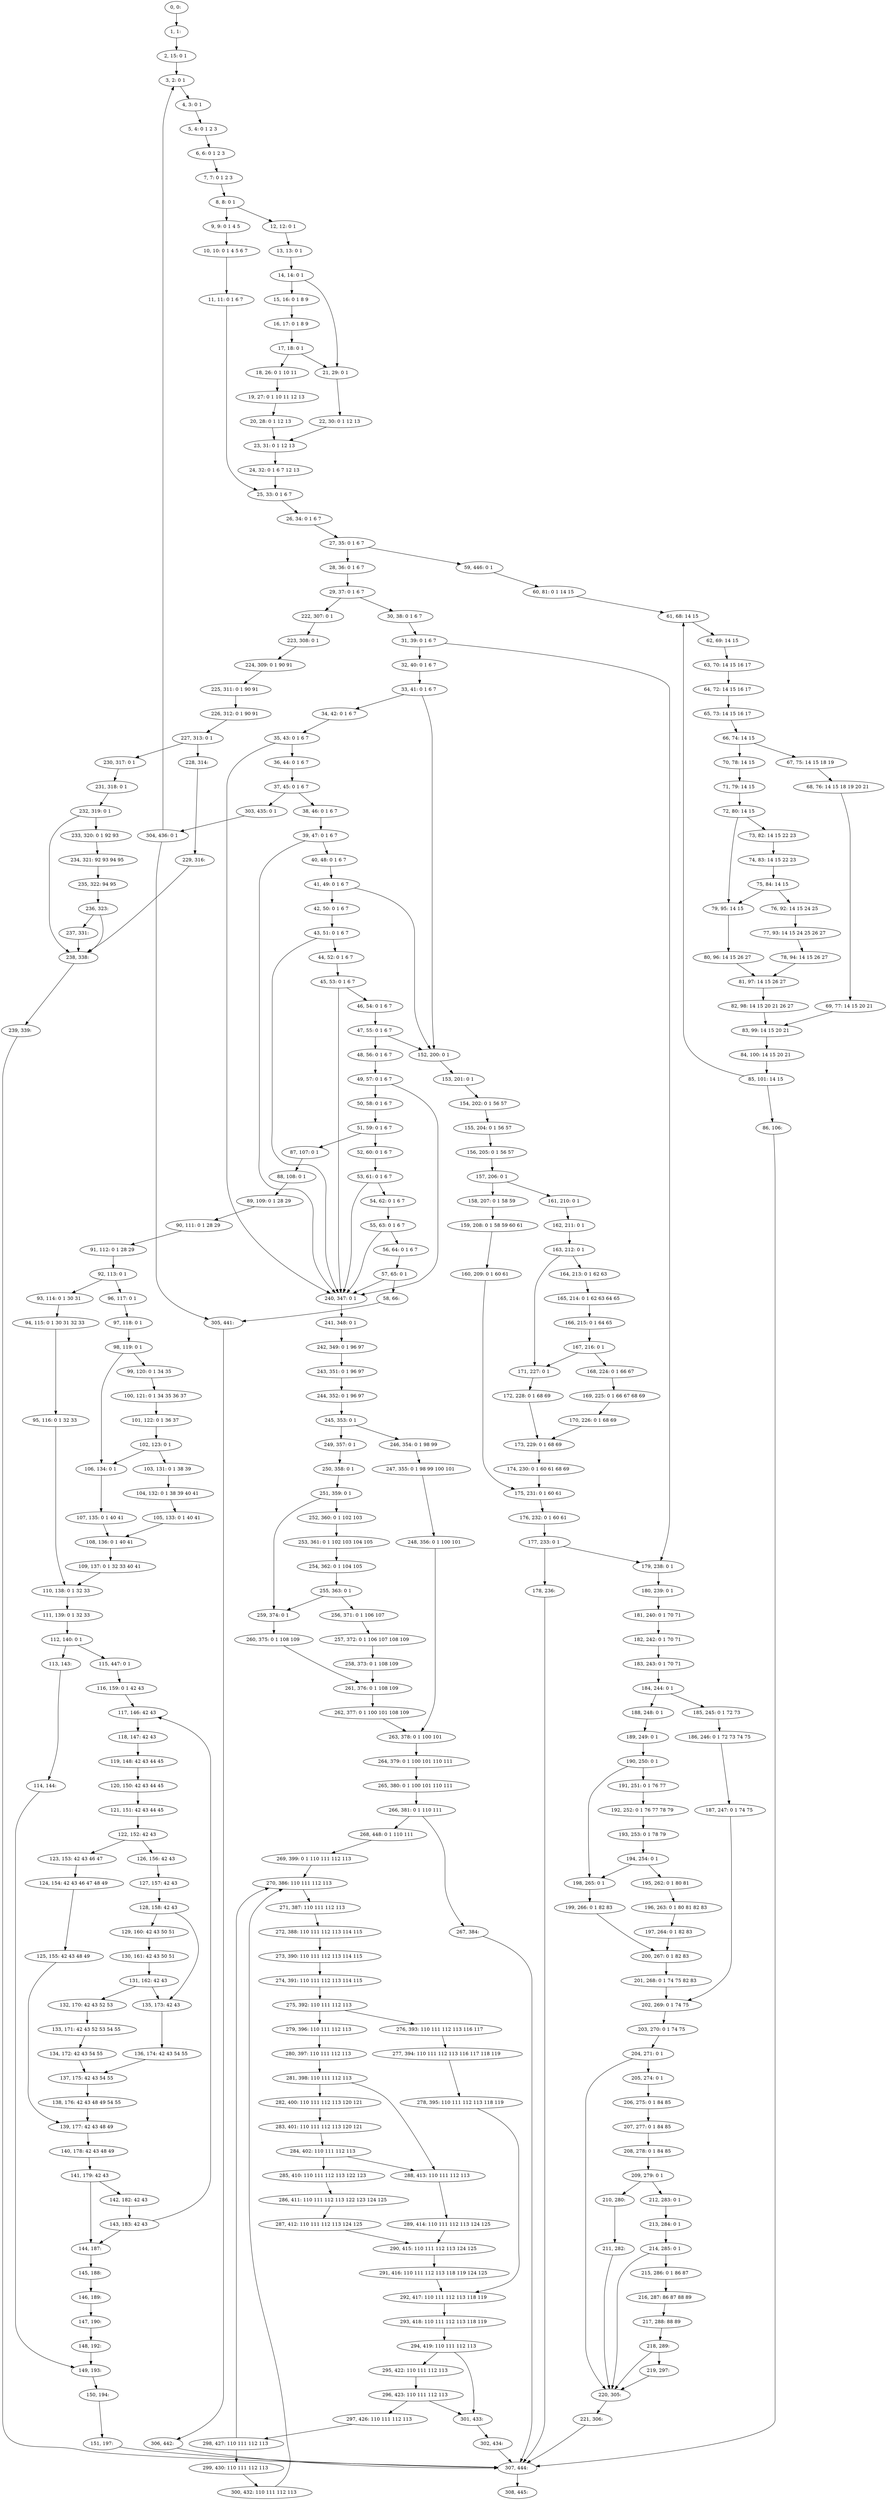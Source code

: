 digraph G {
0[label="0, 0: "];
1[label="1, 1: "];
2[label="2, 15: 0 1 "];
3[label="3, 2: 0 1 "];
4[label="4, 3: 0 1 "];
5[label="5, 4: 0 1 2 3 "];
6[label="6, 6: 0 1 2 3 "];
7[label="7, 7: 0 1 2 3 "];
8[label="8, 8: 0 1 "];
9[label="9, 9: 0 1 4 5 "];
10[label="10, 10: 0 1 4 5 6 7 "];
11[label="11, 11: 0 1 6 7 "];
12[label="12, 12: 0 1 "];
13[label="13, 13: 0 1 "];
14[label="14, 14: 0 1 "];
15[label="15, 16: 0 1 8 9 "];
16[label="16, 17: 0 1 8 9 "];
17[label="17, 18: 0 1 "];
18[label="18, 26: 0 1 10 11 "];
19[label="19, 27: 0 1 10 11 12 13 "];
20[label="20, 28: 0 1 12 13 "];
21[label="21, 29: 0 1 "];
22[label="22, 30: 0 1 12 13 "];
23[label="23, 31: 0 1 12 13 "];
24[label="24, 32: 0 1 6 7 12 13 "];
25[label="25, 33: 0 1 6 7 "];
26[label="26, 34: 0 1 6 7 "];
27[label="27, 35: 0 1 6 7 "];
28[label="28, 36: 0 1 6 7 "];
29[label="29, 37: 0 1 6 7 "];
30[label="30, 38: 0 1 6 7 "];
31[label="31, 39: 0 1 6 7 "];
32[label="32, 40: 0 1 6 7 "];
33[label="33, 41: 0 1 6 7 "];
34[label="34, 42: 0 1 6 7 "];
35[label="35, 43: 0 1 6 7 "];
36[label="36, 44: 0 1 6 7 "];
37[label="37, 45: 0 1 6 7 "];
38[label="38, 46: 0 1 6 7 "];
39[label="39, 47: 0 1 6 7 "];
40[label="40, 48: 0 1 6 7 "];
41[label="41, 49: 0 1 6 7 "];
42[label="42, 50: 0 1 6 7 "];
43[label="43, 51: 0 1 6 7 "];
44[label="44, 52: 0 1 6 7 "];
45[label="45, 53: 0 1 6 7 "];
46[label="46, 54: 0 1 6 7 "];
47[label="47, 55: 0 1 6 7 "];
48[label="48, 56: 0 1 6 7 "];
49[label="49, 57: 0 1 6 7 "];
50[label="50, 58: 0 1 6 7 "];
51[label="51, 59: 0 1 6 7 "];
52[label="52, 60: 0 1 6 7 "];
53[label="53, 61: 0 1 6 7 "];
54[label="54, 62: 0 1 6 7 "];
55[label="55, 63: 0 1 6 7 "];
56[label="56, 64: 0 1 6 7 "];
57[label="57, 65: 0 1 "];
58[label="58, 66: "];
59[label="59, 446: 0 1 "];
60[label="60, 81: 0 1 14 15 "];
61[label="61, 68: 14 15 "];
62[label="62, 69: 14 15 "];
63[label="63, 70: 14 15 16 17 "];
64[label="64, 72: 14 15 16 17 "];
65[label="65, 73: 14 15 16 17 "];
66[label="66, 74: 14 15 "];
67[label="67, 75: 14 15 18 19 "];
68[label="68, 76: 14 15 18 19 20 21 "];
69[label="69, 77: 14 15 20 21 "];
70[label="70, 78: 14 15 "];
71[label="71, 79: 14 15 "];
72[label="72, 80: 14 15 "];
73[label="73, 82: 14 15 22 23 "];
74[label="74, 83: 14 15 22 23 "];
75[label="75, 84: 14 15 "];
76[label="76, 92: 14 15 24 25 "];
77[label="77, 93: 14 15 24 25 26 27 "];
78[label="78, 94: 14 15 26 27 "];
79[label="79, 95: 14 15 "];
80[label="80, 96: 14 15 26 27 "];
81[label="81, 97: 14 15 26 27 "];
82[label="82, 98: 14 15 20 21 26 27 "];
83[label="83, 99: 14 15 20 21 "];
84[label="84, 100: 14 15 20 21 "];
85[label="85, 101: 14 15 "];
86[label="86, 106: "];
87[label="87, 107: 0 1 "];
88[label="88, 108: 0 1 "];
89[label="89, 109: 0 1 28 29 "];
90[label="90, 111: 0 1 28 29 "];
91[label="91, 112: 0 1 28 29 "];
92[label="92, 113: 0 1 "];
93[label="93, 114: 0 1 30 31 "];
94[label="94, 115: 0 1 30 31 32 33 "];
95[label="95, 116: 0 1 32 33 "];
96[label="96, 117: 0 1 "];
97[label="97, 118: 0 1 "];
98[label="98, 119: 0 1 "];
99[label="99, 120: 0 1 34 35 "];
100[label="100, 121: 0 1 34 35 36 37 "];
101[label="101, 122: 0 1 36 37 "];
102[label="102, 123: 0 1 "];
103[label="103, 131: 0 1 38 39 "];
104[label="104, 132: 0 1 38 39 40 41 "];
105[label="105, 133: 0 1 40 41 "];
106[label="106, 134: 0 1 "];
107[label="107, 135: 0 1 40 41 "];
108[label="108, 136: 0 1 40 41 "];
109[label="109, 137: 0 1 32 33 40 41 "];
110[label="110, 138: 0 1 32 33 "];
111[label="111, 139: 0 1 32 33 "];
112[label="112, 140: 0 1 "];
113[label="113, 143: "];
114[label="114, 144: "];
115[label="115, 447: 0 1 "];
116[label="116, 159: 0 1 42 43 "];
117[label="117, 146: 42 43 "];
118[label="118, 147: 42 43 "];
119[label="119, 148: 42 43 44 45 "];
120[label="120, 150: 42 43 44 45 "];
121[label="121, 151: 42 43 44 45 "];
122[label="122, 152: 42 43 "];
123[label="123, 153: 42 43 46 47 "];
124[label="124, 154: 42 43 46 47 48 49 "];
125[label="125, 155: 42 43 48 49 "];
126[label="126, 156: 42 43 "];
127[label="127, 157: 42 43 "];
128[label="128, 158: 42 43 "];
129[label="129, 160: 42 43 50 51 "];
130[label="130, 161: 42 43 50 51 "];
131[label="131, 162: 42 43 "];
132[label="132, 170: 42 43 52 53 "];
133[label="133, 171: 42 43 52 53 54 55 "];
134[label="134, 172: 42 43 54 55 "];
135[label="135, 173: 42 43 "];
136[label="136, 174: 42 43 54 55 "];
137[label="137, 175: 42 43 54 55 "];
138[label="138, 176: 42 43 48 49 54 55 "];
139[label="139, 177: 42 43 48 49 "];
140[label="140, 178: 42 43 48 49 "];
141[label="141, 179: 42 43 "];
142[label="142, 182: 42 43 "];
143[label="143, 183: 42 43 "];
144[label="144, 187: "];
145[label="145, 188: "];
146[label="146, 189: "];
147[label="147, 190: "];
148[label="148, 192: "];
149[label="149, 193: "];
150[label="150, 194: "];
151[label="151, 197: "];
152[label="152, 200: 0 1 "];
153[label="153, 201: 0 1 "];
154[label="154, 202: 0 1 56 57 "];
155[label="155, 204: 0 1 56 57 "];
156[label="156, 205: 0 1 56 57 "];
157[label="157, 206: 0 1 "];
158[label="158, 207: 0 1 58 59 "];
159[label="159, 208: 0 1 58 59 60 61 "];
160[label="160, 209: 0 1 60 61 "];
161[label="161, 210: 0 1 "];
162[label="162, 211: 0 1 "];
163[label="163, 212: 0 1 "];
164[label="164, 213: 0 1 62 63 "];
165[label="165, 214: 0 1 62 63 64 65 "];
166[label="166, 215: 0 1 64 65 "];
167[label="167, 216: 0 1 "];
168[label="168, 224: 0 1 66 67 "];
169[label="169, 225: 0 1 66 67 68 69 "];
170[label="170, 226: 0 1 68 69 "];
171[label="171, 227: 0 1 "];
172[label="172, 228: 0 1 68 69 "];
173[label="173, 229: 0 1 68 69 "];
174[label="174, 230: 0 1 60 61 68 69 "];
175[label="175, 231: 0 1 60 61 "];
176[label="176, 232: 0 1 60 61 "];
177[label="177, 233: 0 1 "];
178[label="178, 236: "];
179[label="179, 238: 0 1 "];
180[label="180, 239: 0 1 "];
181[label="181, 240: 0 1 70 71 "];
182[label="182, 242: 0 1 70 71 "];
183[label="183, 243: 0 1 70 71 "];
184[label="184, 244: 0 1 "];
185[label="185, 245: 0 1 72 73 "];
186[label="186, 246: 0 1 72 73 74 75 "];
187[label="187, 247: 0 1 74 75 "];
188[label="188, 248: 0 1 "];
189[label="189, 249: 0 1 "];
190[label="190, 250: 0 1 "];
191[label="191, 251: 0 1 76 77 "];
192[label="192, 252: 0 1 76 77 78 79 "];
193[label="193, 253: 0 1 78 79 "];
194[label="194, 254: 0 1 "];
195[label="195, 262: 0 1 80 81 "];
196[label="196, 263: 0 1 80 81 82 83 "];
197[label="197, 264: 0 1 82 83 "];
198[label="198, 265: 0 1 "];
199[label="199, 266: 0 1 82 83 "];
200[label="200, 267: 0 1 82 83 "];
201[label="201, 268: 0 1 74 75 82 83 "];
202[label="202, 269: 0 1 74 75 "];
203[label="203, 270: 0 1 74 75 "];
204[label="204, 271: 0 1 "];
205[label="205, 274: 0 1 "];
206[label="206, 275: 0 1 84 85 "];
207[label="207, 277: 0 1 84 85 "];
208[label="208, 278: 0 1 84 85 "];
209[label="209, 279: 0 1 "];
210[label="210, 280: "];
211[label="211, 282: "];
212[label="212, 283: 0 1 "];
213[label="213, 284: 0 1 "];
214[label="214, 285: 0 1 "];
215[label="215, 286: 0 1 86 87 "];
216[label="216, 287: 86 87 88 89 "];
217[label="217, 288: 88 89 "];
218[label="218, 289: "];
219[label="219, 297: "];
220[label="220, 305: "];
221[label="221, 306: "];
222[label="222, 307: 0 1 "];
223[label="223, 308: 0 1 "];
224[label="224, 309: 0 1 90 91 "];
225[label="225, 311: 0 1 90 91 "];
226[label="226, 312: 0 1 90 91 "];
227[label="227, 313: 0 1 "];
228[label="228, 314: "];
229[label="229, 316: "];
230[label="230, 317: 0 1 "];
231[label="231, 318: 0 1 "];
232[label="232, 319: 0 1 "];
233[label="233, 320: 0 1 92 93 "];
234[label="234, 321: 92 93 94 95 "];
235[label="235, 322: 94 95 "];
236[label="236, 323: "];
237[label="237, 331: "];
238[label="238, 338: "];
239[label="239, 339: "];
240[label="240, 347: 0 1 "];
241[label="241, 348: 0 1 "];
242[label="242, 349: 0 1 96 97 "];
243[label="243, 351: 0 1 96 97 "];
244[label="244, 352: 0 1 96 97 "];
245[label="245, 353: 0 1 "];
246[label="246, 354: 0 1 98 99 "];
247[label="247, 355: 0 1 98 99 100 101 "];
248[label="248, 356: 0 1 100 101 "];
249[label="249, 357: 0 1 "];
250[label="250, 358: 0 1 "];
251[label="251, 359: 0 1 "];
252[label="252, 360: 0 1 102 103 "];
253[label="253, 361: 0 1 102 103 104 105 "];
254[label="254, 362: 0 1 104 105 "];
255[label="255, 363: 0 1 "];
256[label="256, 371: 0 1 106 107 "];
257[label="257, 372: 0 1 106 107 108 109 "];
258[label="258, 373: 0 1 108 109 "];
259[label="259, 374: 0 1 "];
260[label="260, 375: 0 1 108 109 "];
261[label="261, 376: 0 1 108 109 "];
262[label="262, 377: 0 1 100 101 108 109 "];
263[label="263, 378: 0 1 100 101 "];
264[label="264, 379: 0 1 100 101 110 111 "];
265[label="265, 380: 0 1 100 101 110 111 "];
266[label="266, 381: 0 1 110 111 "];
267[label="267, 384: "];
268[label="268, 448: 0 1 110 111 "];
269[label="269, 399: 0 1 110 111 112 113 "];
270[label="270, 386: 110 111 112 113 "];
271[label="271, 387: 110 111 112 113 "];
272[label="272, 388: 110 111 112 113 114 115 "];
273[label="273, 390: 110 111 112 113 114 115 "];
274[label="274, 391: 110 111 112 113 114 115 "];
275[label="275, 392: 110 111 112 113 "];
276[label="276, 393: 110 111 112 113 116 117 "];
277[label="277, 394: 110 111 112 113 116 117 118 119 "];
278[label="278, 395: 110 111 112 113 118 119 "];
279[label="279, 396: 110 111 112 113 "];
280[label="280, 397: 110 111 112 113 "];
281[label="281, 398: 110 111 112 113 "];
282[label="282, 400: 110 111 112 113 120 121 "];
283[label="283, 401: 110 111 112 113 120 121 "];
284[label="284, 402: 110 111 112 113 "];
285[label="285, 410: 110 111 112 113 122 123 "];
286[label="286, 411: 110 111 112 113 122 123 124 125 "];
287[label="287, 412: 110 111 112 113 124 125 "];
288[label="288, 413: 110 111 112 113 "];
289[label="289, 414: 110 111 112 113 124 125 "];
290[label="290, 415: 110 111 112 113 124 125 "];
291[label="291, 416: 110 111 112 113 118 119 124 125 "];
292[label="292, 417: 110 111 112 113 118 119 "];
293[label="293, 418: 110 111 112 113 118 119 "];
294[label="294, 419: 110 111 112 113 "];
295[label="295, 422: 110 111 112 113 "];
296[label="296, 423: 110 111 112 113 "];
297[label="297, 426: 110 111 112 113 "];
298[label="298, 427: 110 111 112 113 "];
299[label="299, 430: 110 111 112 113 "];
300[label="300, 432: 110 111 112 113 "];
301[label="301, 433: "];
302[label="302, 434: "];
303[label="303, 435: 0 1 "];
304[label="304, 436: 0 1 "];
305[label="305, 441: "];
306[label="306, 442: "];
307[label="307, 444: "];
308[label="308, 445: "];
0->1 ;
1->2 ;
2->3 ;
3->4 ;
4->5 ;
5->6 ;
6->7 ;
7->8 ;
8->9 ;
8->12 ;
9->10 ;
10->11 ;
11->25 ;
12->13 ;
13->14 ;
14->15 ;
14->21 ;
15->16 ;
16->17 ;
17->18 ;
17->21 ;
18->19 ;
19->20 ;
20->23 ;
21->22 ;
22->23 ;
23->24 ;
24->25 ;
25->26 ;
26->27 ;
27->28 ;
27->59 ;
28->29 ;
29->30 ;
29->222 ;
30->31 ;
31->32 ;
31->179 ;
32->33 ;
33->34 ;
33->152 ;
34->35 ;
35->36 ;
35->240 ;
36->37 ;
37->38 ;
37->303 ;
38->39 ;
39->40 ;
39->240 ;
40->41 ;
41->42 ;
41->152 ;
42->43 ;
43->44 ;
43->240 ;
44->45 ;
45->46 ;
45->240 ;
46->47 ;
47->48 ;
47->152 ;
48->49 ;
49->50 ;
49->240 ;
50->51 ;
51->52 ;
51->87 ;
52->53 ;
53->54 ;
53->240 ;
54->55 ;
55->56 ;
55->240 ;
56->57 ;
57->58 ;
57->240 ;
58->305 ;
59->60 ;
60->61 ;
61->62 ;
62->63 ;
63->64 ;
64->65 ;
65->66 ;
66->67 ;
66->70 ;
67->68 ;
68->69 ;
69->83 ;
70->71 ;
71->72 ;
72->73 ;
72->79 ;
73->74 ;
74->75 ;
75->76 ;
75->79 ;
76->77 ;
77->78 ;
78->81 ;
79->80 ;
80->81 ;
81->82 ;
82->83 ;
83->84 ;
84->85 ;
85->86 ;
85->61 ;
86->307 ;
87->88 ;
88->89 ;
89->90 ;
90->91 ;
91->92 ;
92->93 ;
92->96 ;
93->94 ;
94->95 ;
95->110 ;
96->97 ;
97->98 ;
98->99 ;
98->106 ;
99->100 ;
100->101 ;
101->102 ;
102->103 ;
102->106 ;
103->104 ;
104->105 ;
105->108 ;
106->107 ;
107->108 ;
108->109 ;
109->110 ;
110->111 ;
111->112 ;
112->113 ;
112->115 ;
113->114 ;
114->149 ;
115->116 ;
116->117 ;
117->118 ;
118->119 ;
119->120 ;
120->121 ;
121->122 ;
122->123 ;
122->126 ;
123->124 ;
124->125 ;
125->139 ;
126->127 ;
127->128 ;
128->129 ;
128->135 ;
129->130 ;
130->131 ;
131->132 ;
131->135 ;
132->133 ;
133->134 ;
134->137 ;
135->136 ;
136->137 ;
137->138 ;
138->139 ;
139->140 ;
140->141 ;
141->142 ;
141->144 ;
142->143 ;
143->144 ;
143->117 ;
144->145 ;
145->146 ;
146->147 ;
147->148 ;
148->149 ;
149->150 ;
150->151 ;
151->307 ;
152->153 ;
153->154 ;
154->155 ;
155->156 ;
156->157 ;
157->158 ;
157->161 ;
158->159 ;
159->160 ;
160->175 ;
161->162 ;
162->163 ;
163->164 ;
163->171 ;
164->165 ;
165->166 ;
166->167 ;
167->168 ;
167->171 ;
168->169 ;
169->170 ;
170->173 ;
171->172 ;
172->173 ;
173->174 ;
174->175 ;
175->176 ;
176->177 ;
177->178 ;
177->179 ;
178->307 ;
179->180 ;
180->181 ;
181->182 ;
182->183 ;
183->184 ;
184->185 ;
184->188 ;
185->186 ;
186->187 ;
187->202 ;
188->189 ;
189->190 ;
190->191 ;
190->198 ;
191->192 ;
192->193 ;
193->194 ;
194->195 ;
194->198 ;
195->196 ;
196->197 ;
197->200 ;
198->199 ;
199->200 ;
200->201 ;
201->202 ;
202->203 ;
203->204 ;
204->205 ;
204->220 ;
205->206 ;
206->207 ;
207->208 ;
208->209 ;
209->210 ;
209->212 ;
210->211 ;
211->220 ;
212->213 ;
213->214 ;
214->215 ;
214->220 ;
215->216 ;
216->217 ;
217->218 ;
218->219 ;
218->220 ;
219->220 ;
220->221 ;
221->307 ;
222->223 ;
223->224 ;
224->225 ;
225->226 ;
226->227 ;
227->228 ;
227->230 ;
228->229 ;
229->238 ;
230->231 ;
231->232 ;
232->233 ;
232->238 ;
233->234 ;
234->235 ;
235->236 ;
236->237 ;
236->238 ;
237->238 ;
238->239 ;
239->307 ;
240->241 ;
241->242 ;
242->243 ;
243->244 ;
244->245 ;
245->246 ;
245->249 ;
246->247 ;
247->248 ;
248->263 ;
249->250 ;
250->251 ;
251->252 ;
251->259 ;
252->253 ;
253->254 ;
254->255 ;
255->256 ;
255->259 ;
256->257 ;
257->258 ;
258->261 ;
259->260 ;
260->261 ;
261->262 ;
262->263 ;
263->264 ;
264->265 ;
265->266 ;
266->267 ;
266->268 ;
267->307 ;
268->269 ;
269->270 ;
270->271 ;
271->272 ;
272->273 ;
273->274 ;
274->275 ;
275->276 ;
275->279 ;
276->277 ;
277->278 ;
278->292 ;
279->280 ;
280->281 ;
281->282 ;
281->288 ;
282->283 ;
283->284 ;
284->285 ;
284->288 ;
285->286 ;
286->287 ;
287->290 ;
288->289 ;
289->290 ;
290->291 ;
291->292 ;
292->293 ;
293->294 ;
294->295 ;
294->301 ;
295->296 ;
296->297 ;
296->301 ;
297->298 ;
298->299 ;
298->270 ;
299->300 ;
300->270 ;
301->302 ;
302->307 ;
303->304 ;
304->305 ;
304->3 ;
305->306 ;
306->307 ;
307->308 ;
}
